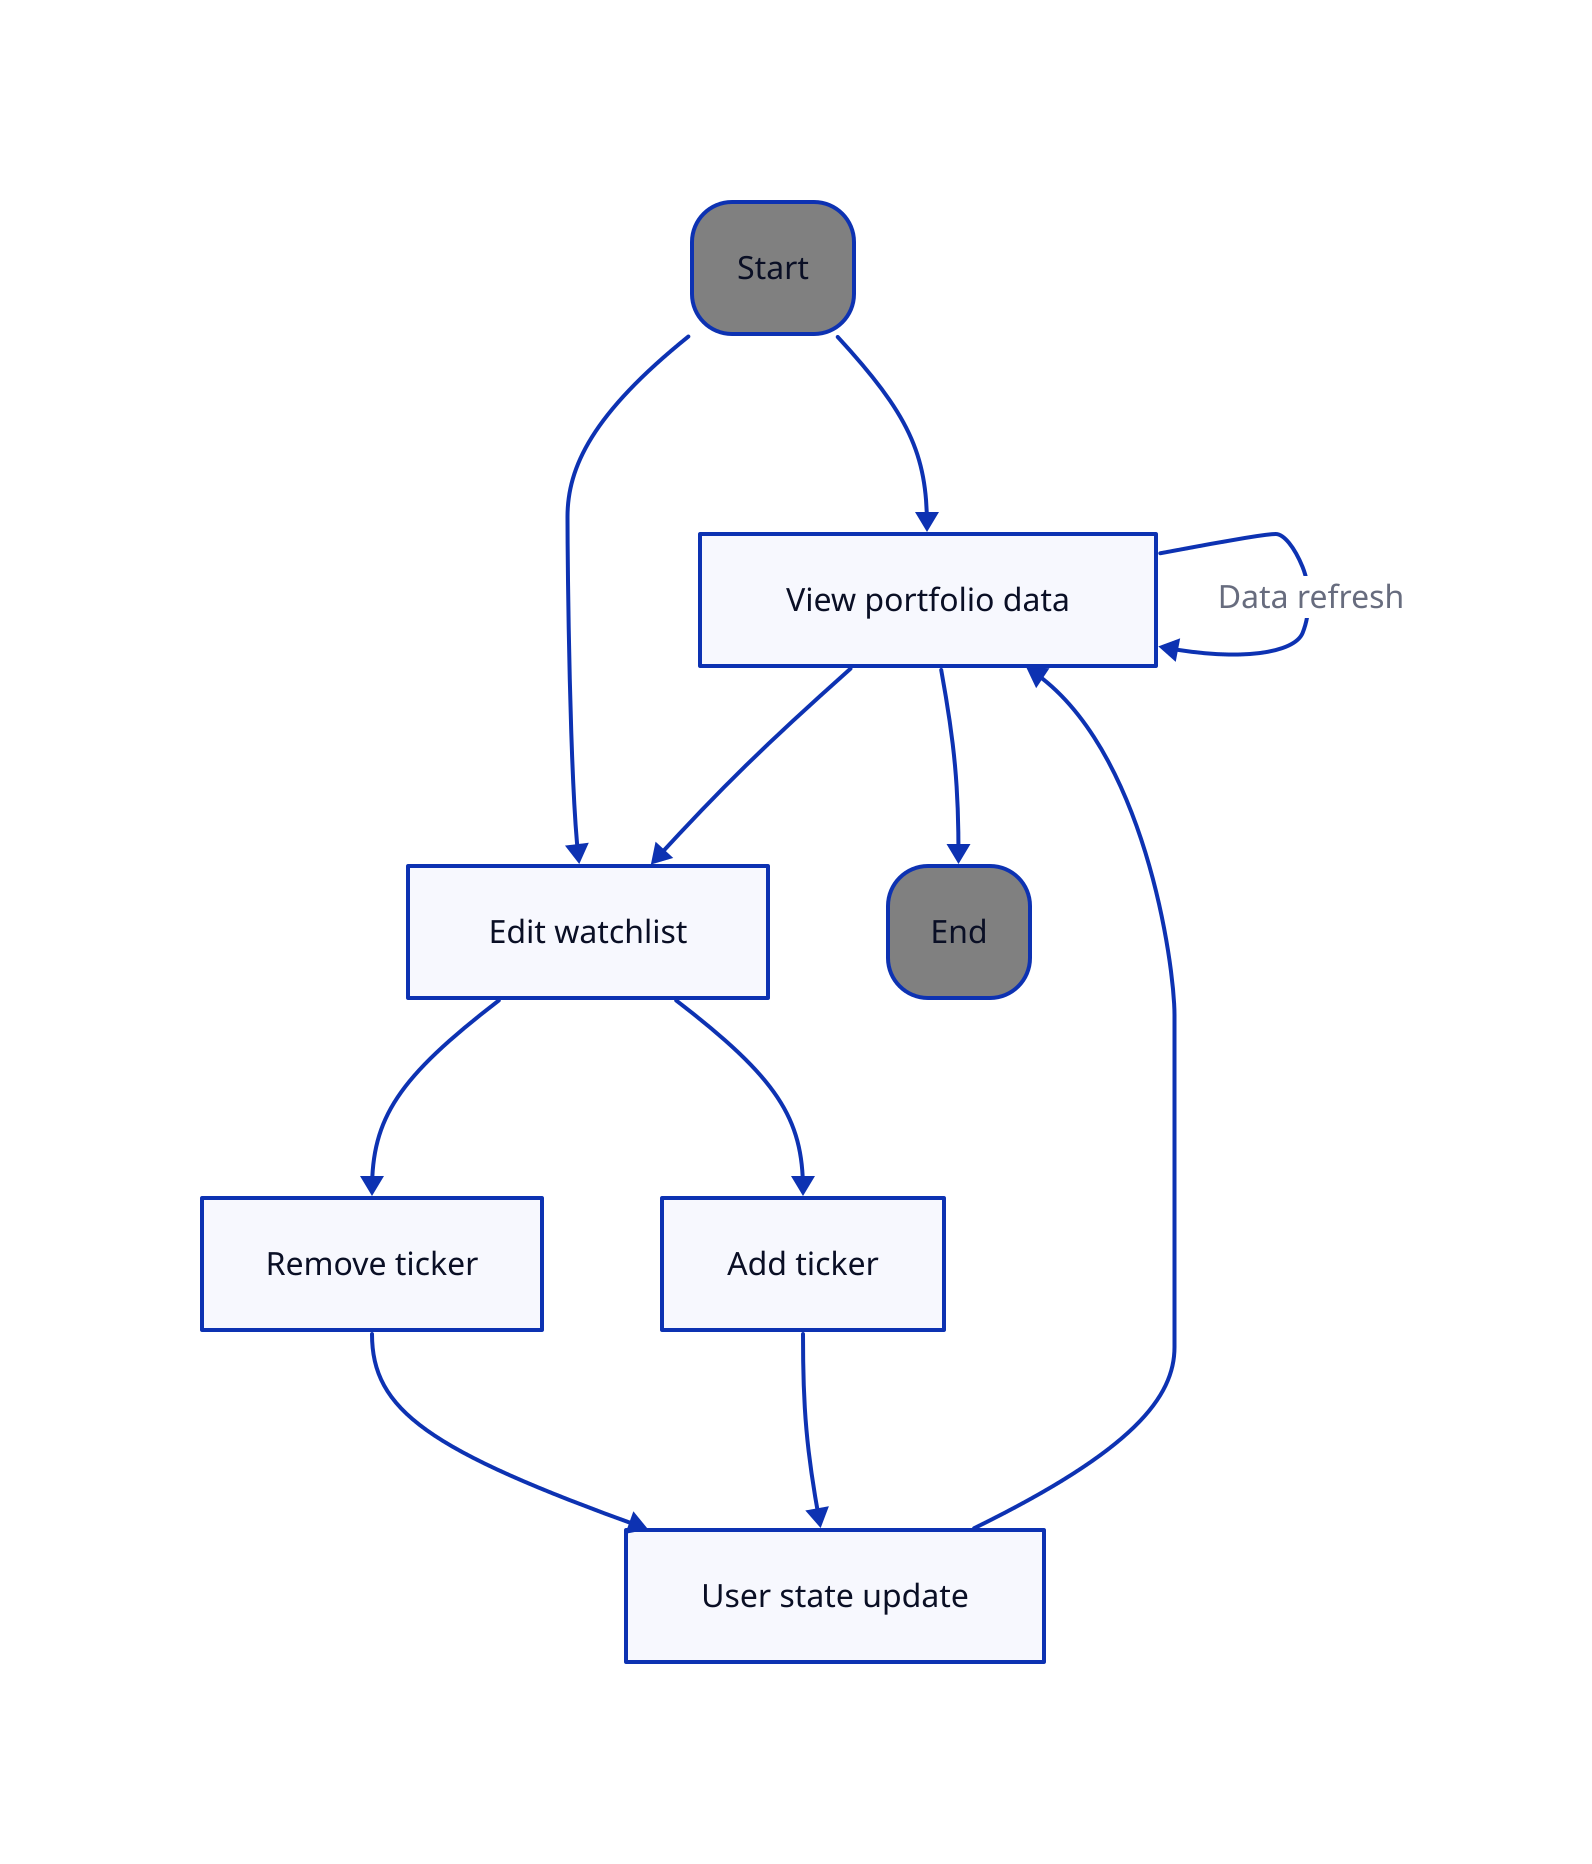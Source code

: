 direction: down

start: Start {
  shape: rectangle
  style: {
    border-radius: 20
    fill: grey
  }
}

n1: |md
  View portfolio data
| {
  shape: rectangle
}

n2: |md
  Edit watchlist
| {
  shape: rectangle
}

n3: |md
  Remove ticker
| {
  shape: rectangle
}

n4: |md
  Add ticker
| {
  shape: rectangle
}

n5: |md
  User state update
| {
  shape: rectangle
}

end: End {
  shape: rectangle
  style: {
    border-radius: 20
    fill: grey
  }
}

start -> n1
start -> n2
n1 -> n2
n2 -> n3
n2 -> n4
n3 -> n5
n4 -> n5
n5 -> n1
n1 -> end
n1 -> n1: Data refresh

